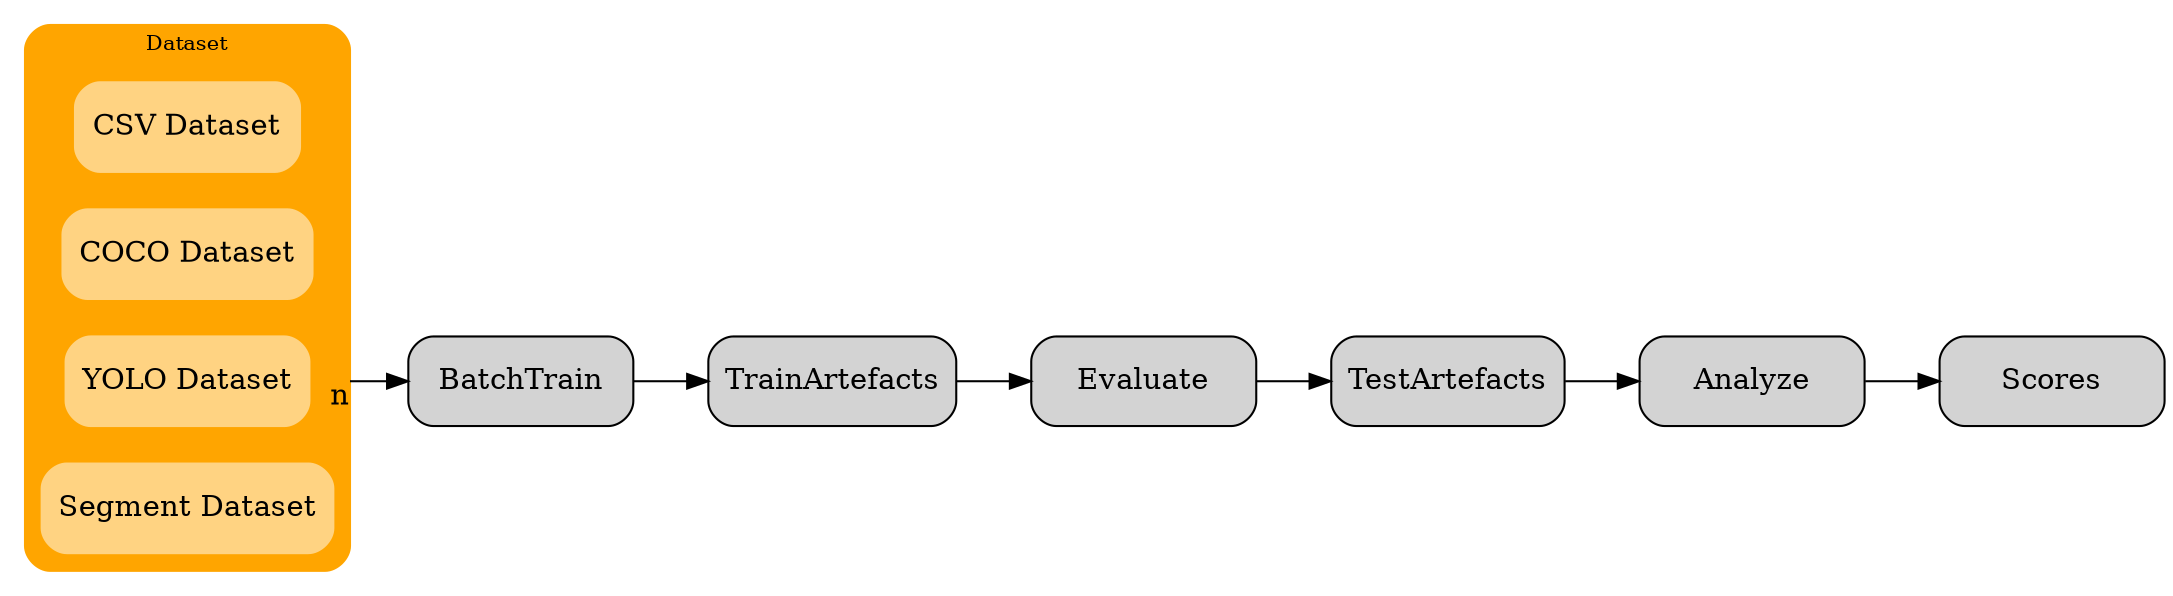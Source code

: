 digraph arch {
    rankdir=LR
    node [shape=box style="filled,rounded" width=1.5 height=0.6];
    graph [fontsize=10 compound=true];

    subgraph cluster_dataset {
        graph [style="filled,rounded", color=orange]
        label = "Dataset";

        CSV [color="#ffd382" label="CSV Dataset"]
        COCO [color="#ffd382" label="COCO Dataset"]
        YOLO [color="#ffd382" label="YOLO Dataset"]
        Segmentation [color="#ffd382" label="Segment Dataset"]
        #Pet [color="#ffd382" label="Pet Dataset"]
        #SegPet [color="#ffd382" label="SegPet Dataset"]
    }
    
    YOLO -> BatchTrain [taillabel=" n", ltail=cluster_dataset]

    BatchTrain -> TrainArtefacts

    TrainArtefacts -> Evaluate

    Evaluate -> TestArtefacts

    TestArtefacts -> Analyze

    Analyze -> Scores
}